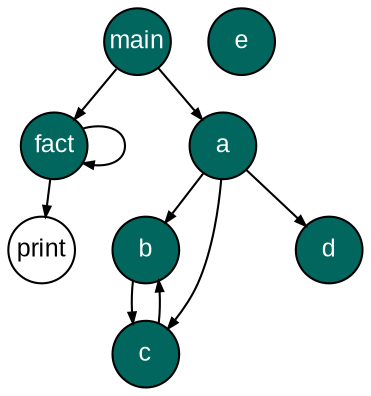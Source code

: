 digraph G {
	ranksep=0.25;
	edge [arrowsize=0.5]
	node [shape=circle, fontname="Arial",
		fontsize=12, fixedsize=true, height=0.45];
	// List of nodes
	main [style=filled,fillcolor="#01665e",fontcolor=white];
	fact [style=filled,fillcolor="#01665e",fontcolor=white];
	a [style=filled,fillcolor="#01665e",fontcolor=white];
	b [style=filled,fillcolor="#01665e",fontcolor=white];
	c [style=filled,fillcolor="#01665e",fontcolor=white];
	d [style=filled,fillcolor="#01665e",fontcolor=white];
	e [style=filled,fillcolor="#01665e",fontcolor=white];

	// List of edges
	main -> fact;
	main -> a;
	fact -> print;
	fact -> fact;
	a -> b;
	a -> c;
	a -> d;
	b -> c;
	c -> b;

}